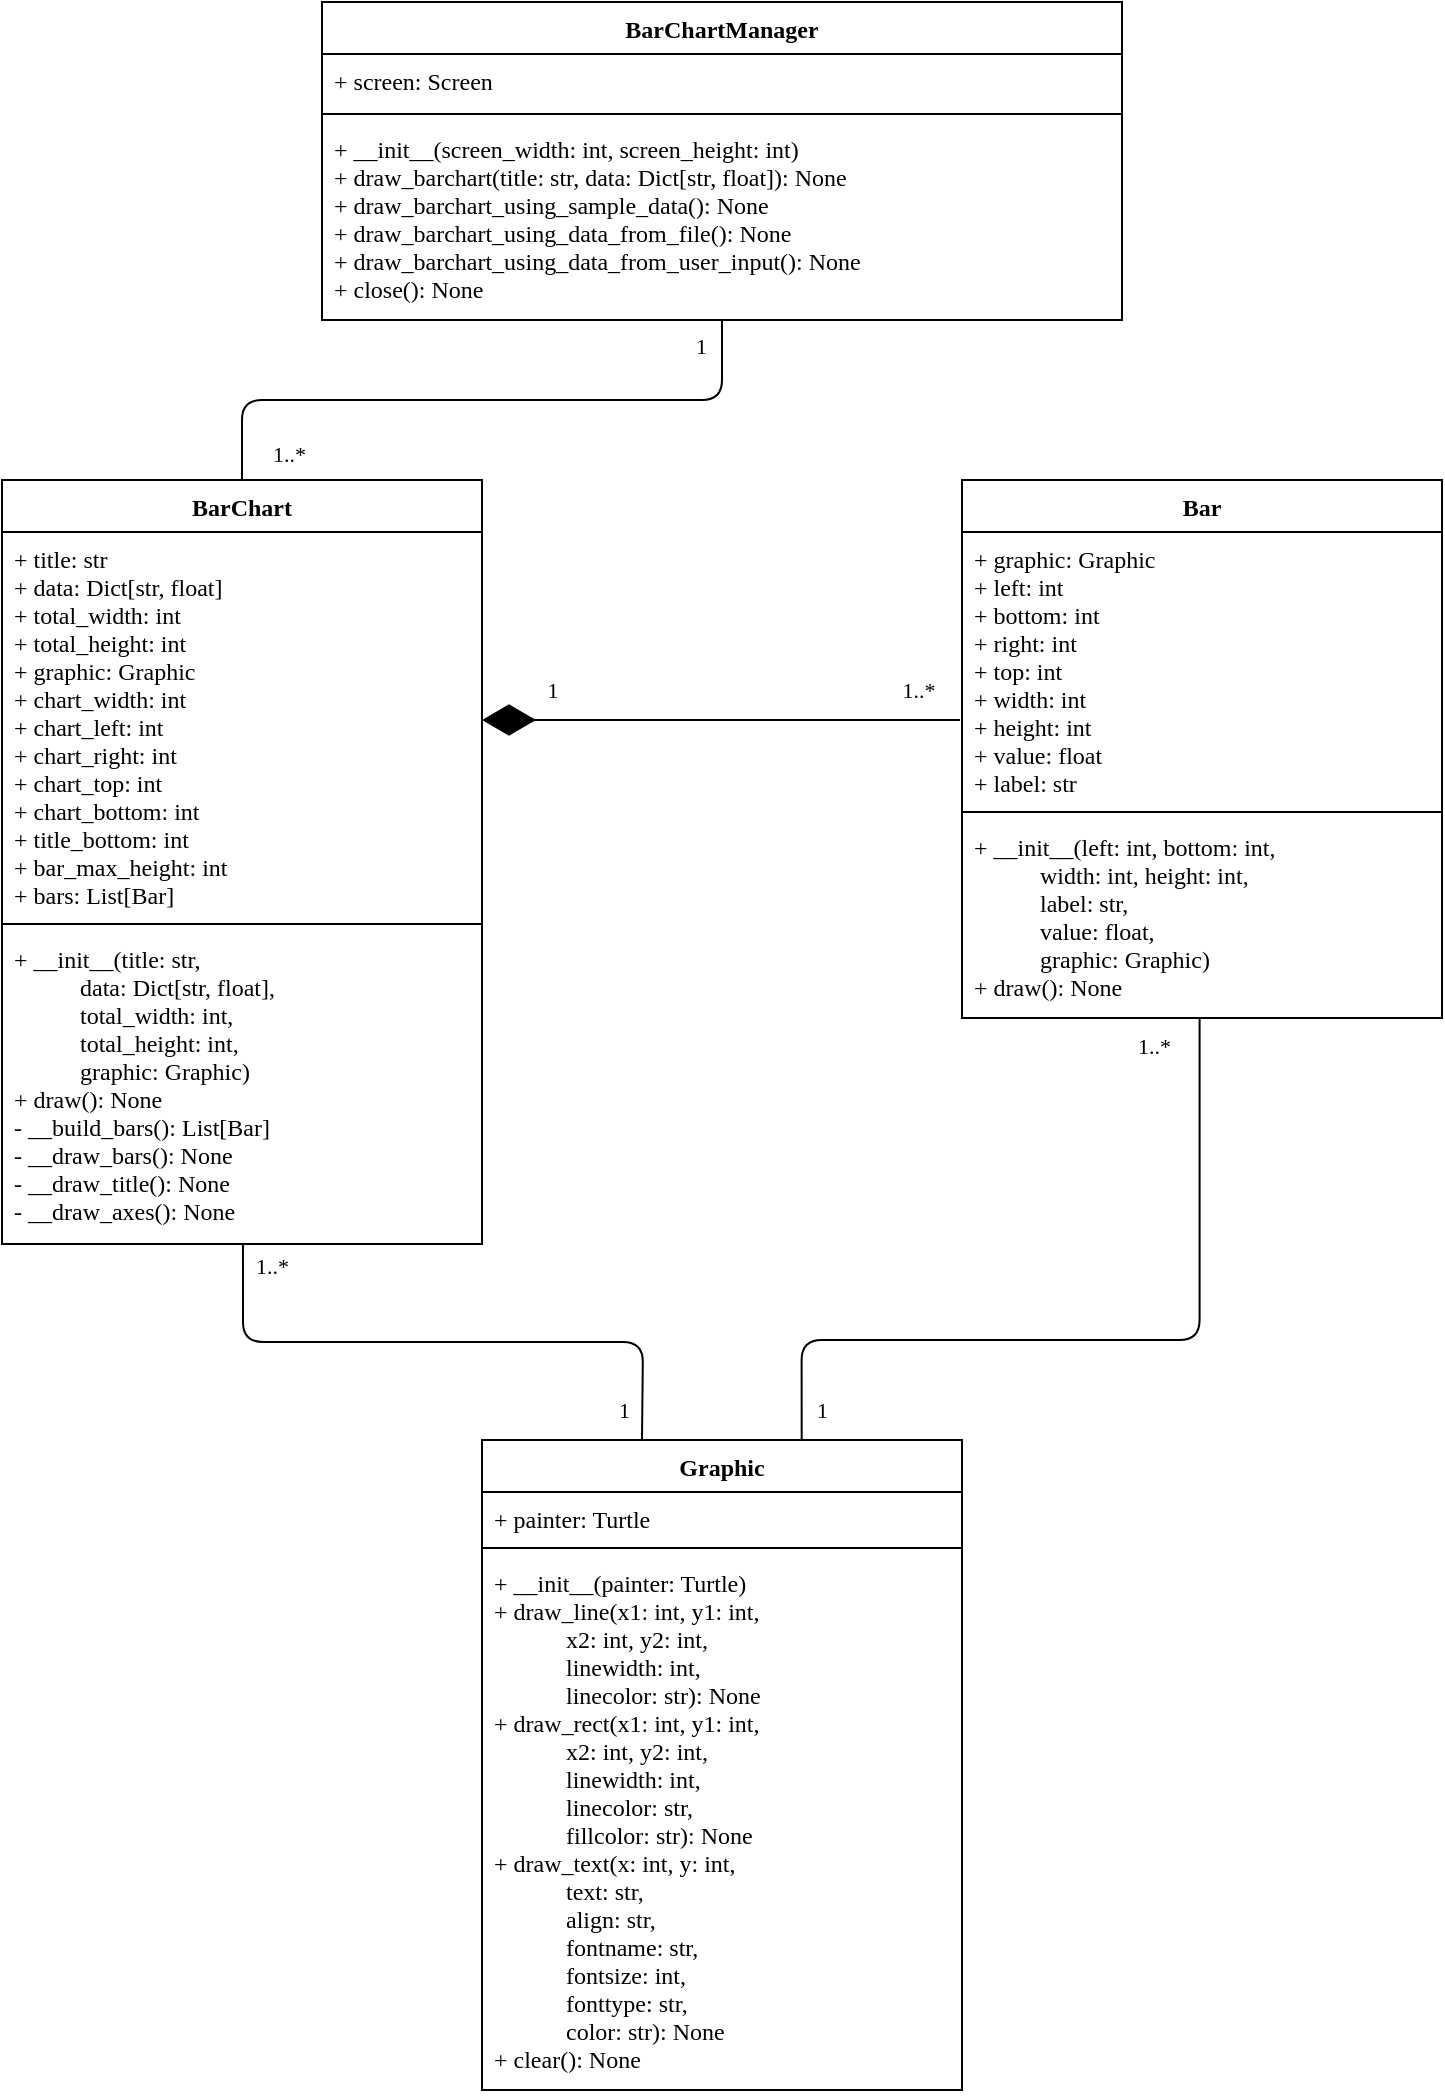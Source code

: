<mxfile version="15.8.7" type="device"><diagram id="aRQaa_0p77ZPZwr7P90s" name="Page-1"><mxGraphModel dx="415" dy="264" grid="1" gridSize="10" guides="1" tooltips="1" connect="1" arrows="1" fold="1" page="1" pageScale="1" pageWidth="850" pageHeight="1100" math="0" shadow="0"><root><mxCell id="0"/><mxCell id="1" parent="0"/><mxCell id="YkH4tKepah2o-hKIyt7g-1" value="Graphic" style="swimlane;fontStyle=1;align=center;verticalAlign=top;childLayout=stackLayout;horizontal=1;startSize=26;horizontalStack=0;resizeParent=1;resizeParentMax=0;resizeLast=0;collapsible=1;marginBottom=0;fontFamily=Consolas;shadow=0;spacingTop=0;spacingBottom=1;swimlaneLine=1;glass=0;rounded=0;" vertex="1" parent="1"><mxGeometry x="280" y="760" width="240" height="325" as="geometry"/></mxCell><mxCell id="YkH4tKepah2o-hKIyt7g-2" value="+ painter: Turtle" style="text;strokeColor=none;fillColor=none;align=left;verticalAlign=top;spacingLeft=4;spacingRight=4;overflow=hidden;rotatable=0;points=[[0,0.5],[1,0.5]];portConstraint=eastwest;fontFamily=Consolas;shadow=0;spacingTop=0;spacingBottom=1;rounded=0;" vertex="1" parent="YkH4tKepah2o-hKIyt7g-1"><mxGeometry y="26" width="240" height="24" as="geometry"/></mxCell><mxCell id="YkH4tKepah2o-hKIyt7g-3" value="" style="line;strokeWidth=1;fillColor=none;align=left;verticalAlign=middle;spacingTop=0;spacingLeft=3;spacingRight=3;rotatable=0;labelPosition=right;points=[];portConstraint=eastwest;fontFamily=Consolas;shadow=0;spacingBottom=1;rounded=0;" vertex="1" parent="YkH4tKepah2o-hKIyt7g-1"><mxGeometry y="50" width="240" height="8" as="geometry"/></mxCell><mxCell id="YkH4tKepah2o-hKIyt7g-4" value="+ __init__(painter: Turtle)&#10;+ draw_line(x1: int, y1: int, &#10;            x2: int, y2: int, &#10;            linewidth: int, &#10;            linecolor: str): None&#10;+ draw_rect(x1: int, y1: int, &#10;            x2: int, y2: int, &#10;            linewidth: int, &#10;            linecolor: str, &#10;            fillcolor: str): None&#10;+ draw_text(x: int, y: int, &#10;            text: str, &#10;            align: str, &#10;            fontname: str, &#10;            fontsize: int, &#10;            fonttype: str, &#10;            color: str): None&#10;+ clear(): None" style="text;strokeColor=none;fillColor=none;align=left;verticalAlign=top;spacingLeft=4;spacingRight=4;overflow=hidden;rotatable=0;points=[[0,0.5],[1,0.5]];portConstraint=eastwest;fontFamily=Consolas;shadow=0;spacingTop=0;spacingBottom=1;rounded=0;" vertex="1" parent="YkH4tKepah2o-hKIyt7g-1"><mxGeometry y="58" width="240" height="267" as="geometry"/></mxCell><mxCell id="YkH4tKepah2o-hKIyt7g-5" value="Bar" style="swimlane;fontStyle=1;align=center;verticalAlign=top;childLayout=stackLayout;horizontal=1;startSize=26;horizontalStack=0;resizeParent=1;resizeParentMax=0;resizeLast=0;collapsible=1;marginBottom=0;shadow=0;glass=0;fontFamily=Consolas;html=0;" vertex="1" parent="1"><mxGeometry x="520" y="280" width="240" height="269" as="geometry"/></mxCell><mxCell id="YkH4tKepah2o-hKIyt7g-6" value="+ graphic: Graphic&#10;+ left: int&#10;+ bottom: int&#10;+ right: int&#10;+ top: int&#10;+ width: int&#10;+ height: int&#10;+ value: float&#10;+ label: str" style="text;strokeColor=none;fillColor=none;align=left;verticalAlign=top;spacingLeft=4;spacingRight=4;overflow=hidden;rotatable=0;points=[[0,0.5],[1,0.5]];portConstraint=eastwest;shadow=0;glass=0;fontFamily=Consolas;html=0;" vertex="1" parent="YkH4tKepah2o-hKIyt7g-5"><mxGeometry y="26" width="240" height="136" as="geometry"/></mxCell><mxCell id="YkH4tKepah2o-hKIyt7g-7" value="" style="line;strokeWidth=1;fillColor=none;align=left;verticalAlign=middle;spacingTop=-1;spacingLeft=3;spacingRight=3;rotatable=0;labelPosition=right;points=[];portConstraint=eastwest;shadow=0;glass=0;fontFamily=Consolas;html=0;" vertex="1" parent="YkH4tKepah2o-hKIyt7g-5"><mxGeometry y="162" width="240" height="8" as="geometry"/></mxCell><mxCell id="YkH4tKepah2o-hKIyt7g-8" value="+ __init__(left: int, bottom: int, &#10;           width: int, height: int, &#10;           label: str, &#10;           value: float, &#10;           graphic: Graphic)&#10;+ draw(): None" style="text;strokeColor=none;fillColor=none;align=left;verticalAlign=top;spacingLeft=4;spacingRight=4;overflow=hidden;rotatable=0;points=[[0,0.5],[1,0.5]];portConstraint=eastwest;shadow=0;glass=0;fontFamily=Consolas;html=0;spacing=2;" vertex="1" parent="YkH4tKepah2o-hKIyt7g-5"><mxGeometry y="170" width="240" height="99" as="geometry"/></mxCell><mxCell id="YkH4tKepah2o-hKIyt7g-10" value="BarChart" style="swimlane;fontStyle=1;align=center;verticalAlign=top;childLayout=stackLayout;horizontal=1;startSize=26;horizontalStack=0;resizeParent=1;resizeParentMax=0;resizeLast=0;collapsible=1;marginBottom=0;shadow=0;glass=0;fontFamily=Consolas;html=0;" vertex="1" parent="1"><mxGeometry x="40" y="280" width="240" height="382" as="geometry"/></mxCell><mxCell id="YkH4tKepah2o-hKIyt7g-11" value="+ title: str&#10;+ data: Dict[str, float]&#10;+ total_width: int&#10;+ total_height: int&#10;+ graphic: Graphic&#10;+ chart_width: int&#10;+ chart_left: int&#10;+ chart_right: int&#10;+ chart_top: int&#10;+ chart_bottom: int&#10;+ title_bottom: int&#10;+ bar_max_height: int&#10;+ bars: List[Bar]" style="text;strokeColor=none;fillColor=none;align=left;verticalAlign=top;spacingLeft=4;spacingRight=4;overflow=hidden;rotatable=0;points=[[0,0.5],[1,0.5]];portConstraint=eastwest;shadow=0;glass=0;fontFamily=Consolas;html=0;" vertex="1" parent="YkH4tKepah2o-hKIyt7g-10"><mxGeometry y="26" width="240" height="192" as="geometry"/></mxCell><mxCell id="YkH4tKepah2o-hKIyt7g-12" value="" style="line;strokeWidth=1;fillColor=none;align=left;verticalAlign=middle;spacingTop=-1;spacingLeft=3;spacingRight=3;rotatable=0;labelPosition=right;points=[];portConstraint=eastwest;shadow=0;glass=0;fontFamily=Consolas;html=0;" vertex="1" parent="YkH4tKepah2o-hKIyt7g-10"><mxGeometry y="218" width="240" height="8" as="geometry"/></mxCell><mxCell id="YkH4tKepah2o-hKIyt7g-13" value="+ __init__(title: str, &#10;           data: Dict[str, float], &#10;           total_width: int, &#10;           total_height: int, &#10;           graphic: Graphic)&#10;+ draw(): None&#10;- __build_bars(): List[Bar]&#10;- __draw_bars(): None&#10;- __draw_title(): None&#10;- __draw_axes(): None" style="text;strokeColor=none;fillColor=none;align=left;verticalAlign=top;spacingLeft=4;spacingRight=4;overflow=hidden;rotatable=0;points=[[0,0.5],[1,0.5]];portConstraint=eastwest;shadow=0;glass=0;fontFamily=Consolas;html=0;" vertex="1" parent="YkH4tKepah2o-hKIyt7g-10"><mxGeometry y="226" width="240" height="156" as="geometry"/></mxCell><mxCell id="YkH4tKepah2o-hKIyt7g-14" value="BarChartManager" style="swimlane;fontStyle=1;align=center;verticalAlign=top;childLayout=stackLayout;horizontal=1;startSize=26;horizontalStack=0;resizeParent=1;resizeParentMax=0;resizeLast=0;collapsible=1;marginBottom=0;shadow=0;glass=0;fontFamily=Consolas;html=0;" vertex="1" parent="1"><mxGeometry x="200" y="41" width="400" height="159" as="geometry"/></mxCell><mxCell id="YkH4tKepah2o-hKIyt7g-15" value="+ screen: Screen" style="text;strokeColor=none;fillColor=none;align=left;verticalAlign=top;spacingLeft=4;spacingRight=4;overflow=hidden;rotatable=0;points=[[0,0.5],[1,0.5]];portConstraint=eastwest;shadow=0;glass=0;fontFamily=Consolas;html=0;" vertex="1" parent="YkH4tKepah2o-hKIyt7g-14"><mxGeometry y="26" width="400" height="26" as="geometry"/></mxCell><mxCell id="YkH4tKepah2o-hKIyt7g-16" value="" style="line;strokeWidth=1;fillColor=none;align=left;verticalAlign=middle;spacingTop=-1;spacingLeft=3;spacingRight=3;rotatable=0;labelPosition=right;points=[];portConstraint=eastwest;shadow=0;glass=0;fontFamily=Consolas;html=0;" vertex="1" parent="YkH4tKepah2o-hKIyt7g-14"><mxGeometry y="52" width="400" height="8" as="geometry"/></mxCell><mxCell id="YkH4tKepah2o-hKIyt7g-17" value="+ __init__(screen_width: int, screen_height: int)&#10;+ draw_barchart(title: str, data: Dict[str, float]): None&#10;+ draw_barchart_using_sample_data(): None&#10;+ draw_barchart_using_data_from_file(): None&#10;+ draw_barchart_using_data_from_user_input(): None&#10;+ close(): None" style="text;strokeColor=none;fillColor=none;align=left;verticalAlign=top;spacingLeft=4;spacingRight=4;overflow=hidden;rotatable=0;points=[[0,0.5],[1,0.5]];portConstraint=eastwest;shadow=0;glass=0;fontFamily=Consolas;html=0;" vertex="1" parent="YkH4tKepah2o-hKIyt7g-14"><mxGeometry y="60" width="400" height="99" as="geometry"/></mxCell><mxCell id="YkH4tKepah2o-hKIyt7g-21" value="" style="endArrow=diamondThin;endFill=1;endSize=24;html=1;fontFamily=Consolas;jumpStyle=none;strokeColor=default;shadow=0;" edge="1" parent="1"><mxGeometry width="160" relative="1" as="geometry"><mxPoint x="519" y="400" as="sourcePoint"/><mxPoint x="280" y="400" as="targetPoint"/><Array as="points"><mxPoint x="290" y="400"/></Array></mxGeometry></mxCell><mxCell id="YkH4tKepah2o-hKIyt7g-22" value="1" style="edgeLabel;html=1;align=center;verticalAlign=middle;resizable=0;points=[];fontFamily=Consolas;" vertex="1" connectable="0" parent="YkH4tKepah2o-hKIyt7g-21"><mxGeometry x="0.845" y="-2" relative="1" as="geometry"><mxPoint x="16" y="-13" as="offset"/></mxGeometry></mxCell><mxCell id="YkH4tKepah2o-hKIyt7g-23" value="1..*" style="edgeLabel;html=1;align=center;verticalAlign=middle;resizable=0;points=[];fontFamily=Consolas;" vertex="1" connectable="0" parent="YkH4tKepah2o-hKIyt7g-21"><mxGeometry x="-0.921" y="-1" relative="1" as="geometry"><mxPoint x="-12" y="-14" as="offset"/></mxGeometry></mxCell><mxCell id="YkH4tKepah2o-hKIyt7g-27" value="" style="endArrow=none;html=1;edgeStyle=orthogonalEdgeStyle;shadow=0;fontFamily=Consolas;strokeColor=default;jumpStyle=none;exitX=0.495;exitY=1.003;exitDx=0;exitDy=0;exitPerimeter=0;entryX=0.666;entryY=0.001;entryDx=0;entryDy=0;entryPerimeter=0;rounded=1;" edge="1" parent="1" source="YkH4tKepah2o-hKIyt7g-8" target="YkH4tKepah2o-hKIyt7g-1"><mxGeometry relative="1" as="geometry"><mxPoint x="560" y="680" as="sourcePoint"/><mxPoint x="480" y="790" as="targetPoint"/><Array as="points"><mxPoint x="639" y="710"/><mxPoint x="440" y="710"/></Array></mxGeometry></mxCell><mxCell id="YkH4tKepah2o-hKIyt7g-28" value="1..*" style="edgeLabel;resizable=0;html=1;align=left;verticalAlign=bottom;shadow=0;glass=0;fontFamily=Consolas;" connectable="0" vertex="1" parent="YkH4tKepah2o-hKIyt7g-27"><mxGeometry x="-1" relative="1" as="geometry"><mxPoint x="-33" y="22" as="offset"/></mxGeometry></mxCell><mxCell id="YkH4tKepah2o-hKIyt7g-29" value="1" style="edgeLabel;resizable=0;html=1;align=right;verticalAlign=bottom;shadow=0;glass=0;fontFamily=Consolas;" connectable="0" vertex="1" parent="YkH4tKepah2o-hKIyt7g-27"><mxGeometry x="1" relative="1" as="geometry"><mxPoint x="14" y="-7" as="offset"/></mxGeometry></mxCell><mxCell id="YkH4tKepah2o-hKIyt7g-30" value="" style="endArrow=none;html=1;edgeStyle=orthogonalEdgeStyle;rounded=1;shadow=0;fontFamily=Consolas;strokeColor=default;jumpStyle=none;entryX=0.5;entryY=0;entryDx=0;entryDy=0;exitX=0.5;exitY=1;exitDx=0;exitDy=0;" edge="1" parent="1" source="YkH4tKepah2o-hKIyt7g-14" target="YkH4tKepah2o-hKIyt7g-10"><mxGeometry relative="1" as="geometry"><mxPoint x="390" y="220" as="sourcePoint"/><mxPoint x="170" y="190" as="targetPoint"/></mxGeometry></mxCell><mxCell id="YkH4tKepah2o-hKIyt7g-31" value="1" style="edgeLabel;resizable=0;html=1;align=left;verticalAlign=bottom;shadow=0;glass=0;fontFamily=Consolas;" connectable="0" vertex="1" parent="YkH4tKepah2o-hKIyt7g-30"><mxGeometry x="-1" relative="1" as="geometry"><mxPoint x="-15" y="21" as="offset"/></mxGeometry></mxCell><mxCell id="YkH4tKepah2o-hKIyt7g-32" value="1..*" style="edgeLabel;resizable=0;html=1;align=right;verticalAlign=bottom;shadow=0;glass=0;fontFamily=Consolas;" connectable="0" vertex="1" parent="YkH4tKepah2o-hKIyt7g-30"><mxGeometry x="1" relative="1" as="geometry"><mxPoint x="32" y="-5" as="offset"/></mxGeometry></mxCell><mxCell id="YkH4tKepah2o-hKIyt7g-34" value="" style="endArrow=none;html=1;edgeStyle=orthogonalEdgeStyle;rounded=1;shadow=0;fontFamily=Consolas;strokeColor=default;jumpStyle=none;exitX=0.502;exitY=0.999;exitDx=0;exitDy=0;exitPerimeter=0;" edge="1" parent="1" source="YkH4tKepah2o-hKIyt7g-13"><mxGeometry relative="1" as="geometry"><mxPoint x="90" y="760" as="sourcePoint"/><mxPoint x="360" y="760" as="targetPoint"/></mxGeometry></mxCell><mxCell id="YkH4tKepah2o-hKIyt7g-35" value="1..*" style="edgeLabel;resizable=0;html=1;align=left;verticalAlign=bottom;shadow=0;glass=0;fontFamily=Consolas;" connectable="0" vertex="1" parent="YkH4tKepah2o-hKIyt7g-34"><mxGeometry x="-1" relative="1" as="geometry"><mxPoint x="5" y="20" as="offset"/></mxGeometry></mxCell><mxCell id="YkH4tKepah2o-hKIyt7g-36" value="1" style="edgeLabel;resizable=0;html=1;align=right;verticalAlign=bottom;shadow=0;glass=0;fontFamily=Consolas;" connectable="0" vertex="1" parent="YkH4tKepah2o-hKIyt7g-34"><mxGeometry x="1" relative="1" as="geometry"><mxPoint x="-6" y="-6" as="offset"/></mxGeometry></mxCell></root></mxGraphModel></diagram></mxfile>